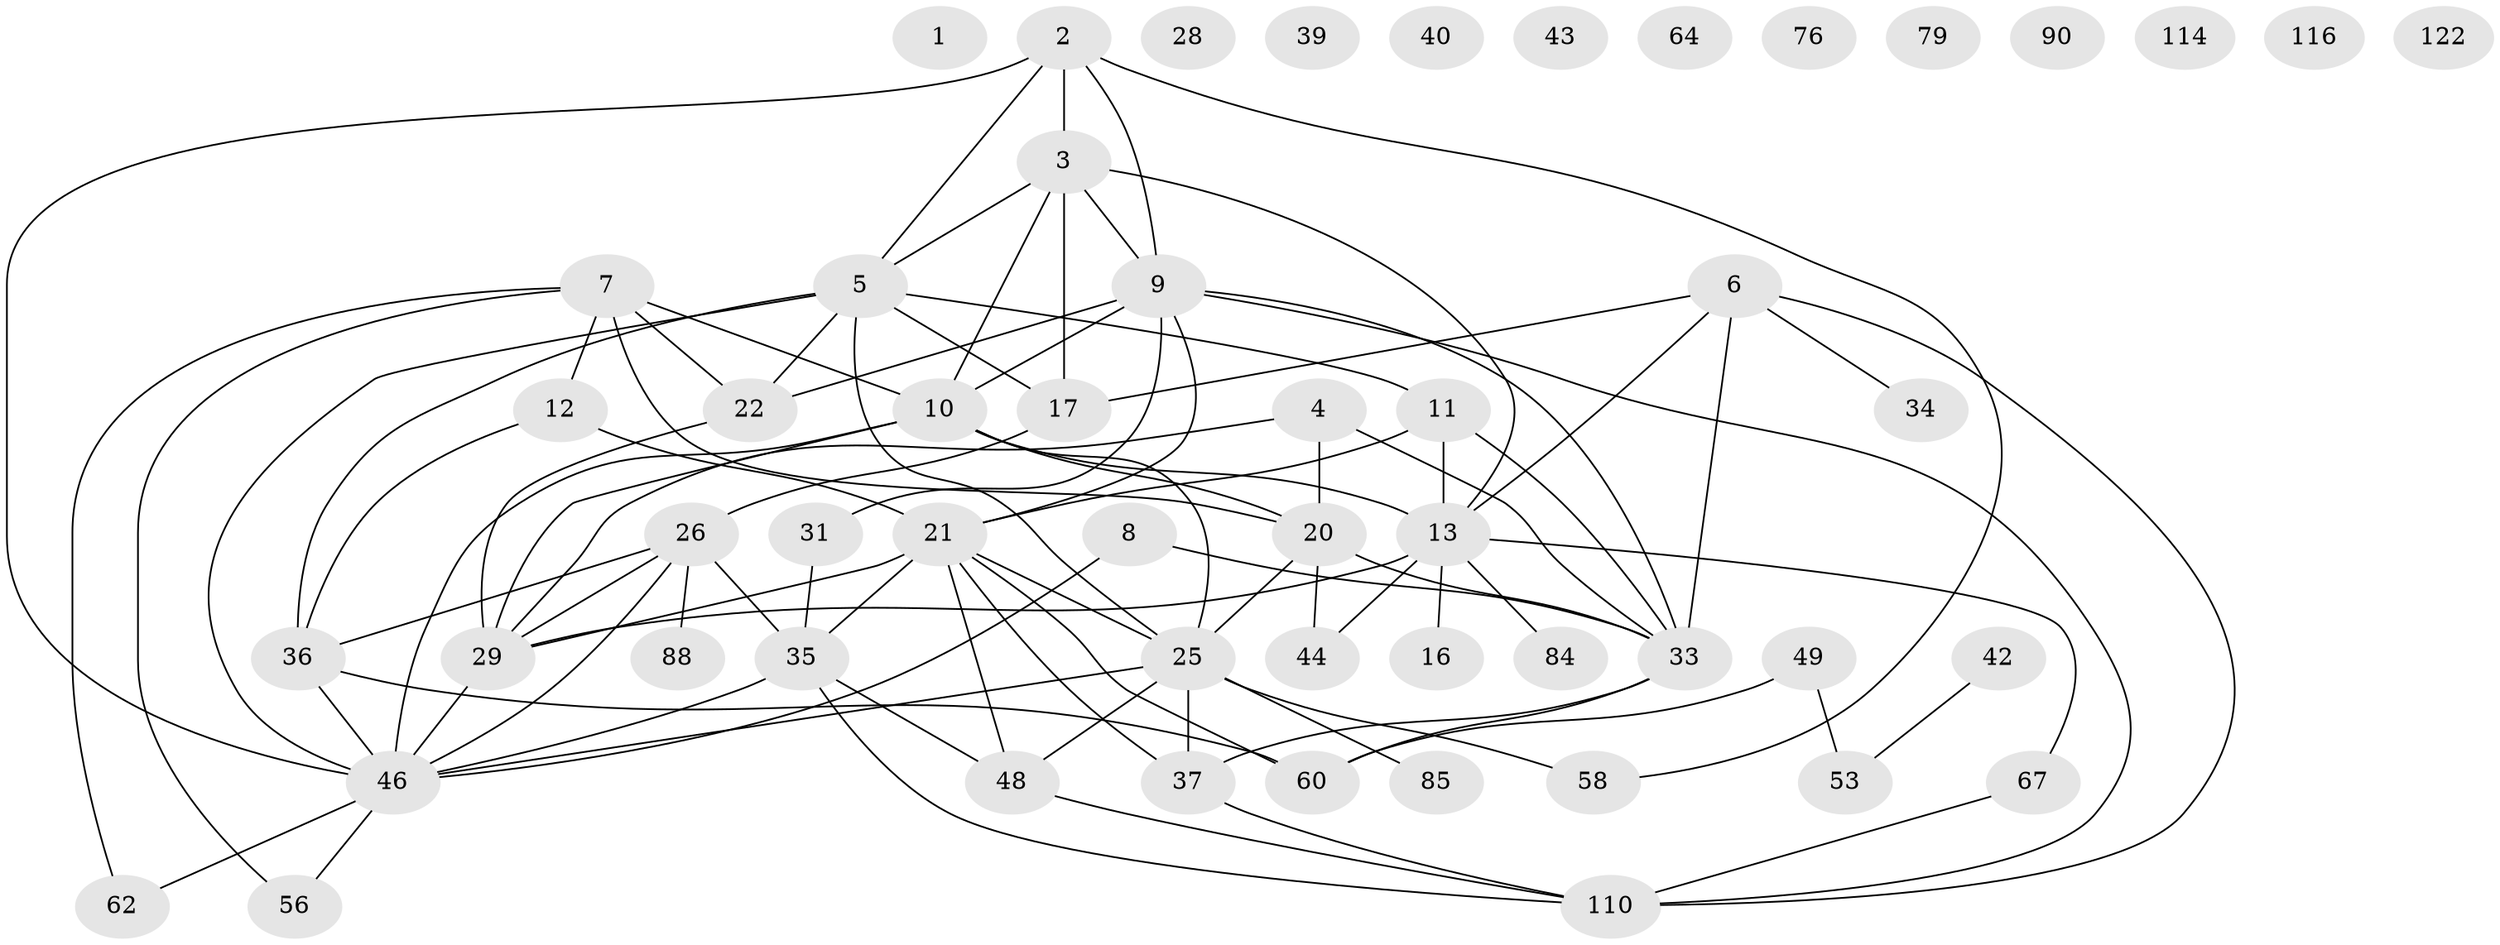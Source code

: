 // original degree distribution, {1: 0.15079365079365079, 3: 0.2619047619047619, 4: 0.1349206349206349, 2: 0.2619047619047619, 5: 0.07936507936507936, 0: 0.07142857142857142, 8: 0.007936507936507936, 6: 0.015873015873015872, 7: 0.015873015873015872}
// Generated by graph-tools (version 1.1) at 2025/16/03/04/25 18:16:46]
// undirected, 53 vertices, 91 edges
graph export_dot {
graph [start="1"]
  node [color=gray90,style=filled];
  1 [super="+80"];
  2 [super="+105+70"];
  3 [super="+91"];
  4 [super="+95"];
  5 [super="+52+24+77"];
  6 [super="+104+15"];
  7 [super="+89+45"];
  8;
  9 [super="+86"];
  10 [super="+66+54"];
  11 [super="+18+57"];
  12;
  13 [super="+72+14"];
  16;
  17 [super="+82+19"];
  20 [super="+71"];
  21 [super="+68+32"];
  22 [super="+81+23"];
  25 [super="+99+55+74"];
  26 [super="+27"];
  28;
  29 [super="+30"];
  31 [super="+87+63"];
  33 [super="+41"];
  34 [super="+69"];
  35 [super="+47"];
  36 [super="+38"];
  37 [super="+51"];
  39;
  40 [super="+73"];
  42;
  43;
  44;
  46 [super="+108+123+78"];
  48 [super="+50"];
  49 [super="+75"];
  53 [super="+120"];
  56;
  58;
  60 [super="+96+92"];
  62 [super="+103"];
  64 [super="+121"];
  67;
  76;
  79;
  84;
  85;
  88;
  90;
  110 [super="+117+126"];
  114;
  116;
  122;
  2 -- 9;
  2 -- 58;
  2 -- 5;
  2 -- 3;
  2 -- 46;
  3 -- 17;
  3 -- 9;
  3 -- 5;
  3 -- 10;
  3 -- 13;
  4 -- 29;
  4 -- 20;
  4 -- 33;
  5 -- 22;
  5 -- 25;
  5 -- 46;
  5 -- 17;
  5 -- 11;
  5 -- 36;
  6 -- 13;
  6 -- 17;
  6 -- 34;
  6 -- 110;
  6 -- 33;
  7 -- 56;
  7 -- 22;
  7 -- 12;
  7 -- 62;
  7 -- 20;
  7 -- 10;
  8 -- 33;
  8 -- 46;
  9 -- 33;
  9 -- 22;
  9 -- 110;
  9 -- 31;
  9 -- 10;
  9 -- 21;
  10 -- 46;
  10 -- 20;
  10 -- 25;
  10 -- 29;
  10 -- 13;
  11 -- 33;
  11 -- 21;
  11 -- 13;
  12 -- 21;
  12 -- 36;
  13 -- 29;
  13 -- 16;
  13 -- 67;
  13 -- 84;
  13 -- 44;
  17 -- 26;
  20 -- 33;
  20 -- 25;
  20 -- 44;
  21 -- 25 [weight=2];
  21 -- 29 [weight=2];
  21 -- 48;
  21 -- 35;
  21 -- 60;
  21 -- 37;
  22 -- 29;
  25 -- 85 [weight=2];
  25 -- 58;
  25 -- 48;
  25 -- 37;
  25 -- 46;
  26 -- 35;
  26 -- 88;
  26 -- 29;
  26 -- 36;
  26 -- 46;
  29 -- 46;
  31 -- 35;
  33 -- 60 [weight=2];
  33 -- 37;
  35 -- 48;
  35 -- 110;
  35 -- 46;
  36 -- 46;
  36 -- 60;
  37 -- 110;
  42 -- 53;
  46 -- 62;
  46 -- 56;
  48 -- 110;
  49 -- 60;
  49 -- 53;
  67 -- 110;
}
